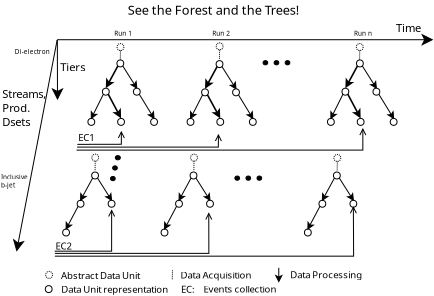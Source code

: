 <?xml version="1.0" encoding="UTF-8"?>
<dia:diagram xmlns:dia="http://www.lysator.liu.se/~alla/dia/">
  <dia:layer name="Background" visible="true">
    <dia:group>
      <dia:object type="Standard - Ellipse" version="0" id="O0">
        <dia:attribute name="obj_pos">
          <dia:point val="10.576,8.509"/>
        </dia:attribute>
        <dia:attribute name="obj_bb">
          <dia:rectangle val="10.551,8.484;10.941,8.884"/>
        </dia:attribute>
        <dia:attribute name="elem_corner">
          <dia:point val="10.576,8.509"/>
        </dia:attribute>
        <dia:attribute name="elem_width">
          <dia:real val="0.34"/>
        </dia:attribute>
        <dia:attribute name="elem_height">
          <dia:real val="0.35"/>
        </dia:attribute>
        <dia:attribute name="border_width">
          <dia:real val="0.05"/>
        </dia:attribute>
      </dia:object>
      <dia:object type="Standard - Ellipse" version="0" id="O1">
        <dia:attribute name="obj_pos">
          <dia:point val="9.851,9.922"/>
        </dia:attribute>
        <dia:attribute name="obj_bb">
          <dia:rectangle val="9.826,9.897;10.216,10.297"/>
        </dia:attribute>
        <dia:attribute name="elem_corner">
          <dia:point val="9.851,9.922"/>
        </dia:attribute>
        <dia:attribute name="elem_width">
          <dia:real val="0.34"/>
        </dia:attribute>
        <dia:attribute name="elem_height">
          <dia:real val="0.35"/>
        </dia:attribute>
        <dia:attribute name="border_width">
          <dia:real val="0.05"/>
        </dia:attribute>
      </dia:object>
      <dia:object type="Standard - Line" version="0" id="O2">
        <dia:attribute name="obj_pos">
          <dia:point val="10.626,8.808"/>
        </dia:attribute>
        <dia:attribute name="obj_bb">
          <dia:rectangle val="9.757,8.808;10.626,10.065"/>
        </dia:attribute>
        <dia:attribute name="conn_endpoints">
          <dia:point val="10.626,8.808"/>
          <dia:point val="10.021,9.922"/>
        </dia:attribute>
        <dia:attribute name="numcp">
          <dia:int val="1"/>
        </dia:attribute>
        <dia:attribute name="line_width">
          <dia:real val="0"/>
        </dia:attribute>
        <dia:attribute name="end_arrow">
          <dia:enum val="22"/>
        </dia:attribute>
        <dia:attribute name="end_arrow_length">
          <dia:real val="0.3"/>
        </dia:attribute>
        <dia:attribute name="end_arrow_width">
          <dia:real val="0.3"/>
        </dia:attribute>
        <dia:connections>
          <dia:connection handle="0" to="O0" connection="5"/>
          <dia:connection handle="1" to="O1" connection="1"/>
        </dia:connections>
      </dia:object>
      <dia:object type="Standard - Ellipse" version="0" id="O3">
        <dia:attribute name="obj_pos">
          <dia:point val="9.126,11.36"/>
        </dia:attribute>
        <dia:attribute name="obj_bb">
          <dia:rectangle val="9.101,11.335;9.491,11.735"/>
        </dia:attribute>
        <dia:attribute name="elem_corner">
          <dia:point val="9.126,11.36"/>
        </dia:attribute>
        <dia:attribute name="elem_width">
          <dia:real val="0.34"/>
        </dia:attribute>
        <dia:attribute name="elem_height">
          <dia:real val="0.35"/>
        </dia:attribute>
        <dia:attribute name="border_width">
          <dia:real val="0.05"/>
        </dia:attribute>
      </dia:object>
      <dia:object type="Standard - Line" version="0" id="O4">
        <dia:attribute name="obj_pos">
          <dia:point val="9.901,10.221"/>
        </dia:attribute>
        <dia:attribute name="obj_bb">
          <dia:rectangle val="9.031,10.221;9.901,11.5"/>
        </dia:attribute>
        <dia:attribute name="conn_endpoints">
          <dia:point val="9.901,10.221"/>
          <dia:point val="9.296,11.36"/>
        </dia:attribute>
        <dia:attribute name="numcp">
          <dia:int val="1"/>
        </dia:attribute>
        <dia:attribute name="line_width">
          <dia:real val="0"/>
        </dia:attribute>
        <dia:attribute name="end_arrow">
          <dia:enum val="22"/>
        </dia:attribute>
        <dia:attribute name="end_arrow_length">
          <dia:real val="0.3"/>
        </dia:attribute>
        <dia:attribute name="end_arrow_width">
          <dia:real val="0.3"/>
        </dia:attribute>
        <dia:connections>
          <dia:connection handle="0" to="O1" connection="5"/>
          <dia:connection handle="1" to="O3" connection="1"/>
        </dia:connections>
      </dia:object>
      <dia:object type="Standard - Line" version="0" id="O5">
        <dia:attribute name="obj_pos">
          <dia:point val="10.866,8.808"/>
        </dia:attribute>
        <dia:attribute name="obj_bb">
          <dia:rectangle val="10.866,8.808;11.824,10.082"/>
        </dia:attribute>
        <dia:attribute name="conn_endpoints">
          <dia:point val="10.866,8.808"/>
          <dia:point val="11.571,9.922"/>
        </dia:attribute>
        <dia:attribute name="numcp">
          <dia:int val="1"/>
        </dia:attribute>
        <dia:attribute name="line_width">
          <dia:real val="0"/>
        </dia:attribute>
        <dia:attribute name="end_arrow">
          <dia:enum val="22"/>
        </dia:attribute>
        <dia:attribute name="end_arrow_length">
          <dia:real val="0.3"/>
        </dia:attribute>
        <dia:attribute name="end_arrow_width">
          <dia:real val="0.3"/>
        </dia:attribute>
        <dia:connections>
          <dia:connection handle="0" to="O0" connection="7"/>
          <dia:connection handle="1" to="O6" connection="1"/>
        </dia:connections>
      </dia:object>
      <dia:object type="Standard - Ellipse" version="0" id="O6">
        <dia:attribute name="obj_pos">
          <dia:point val="11.401,9.922"/>
        </dia:attribute>
        <dia:attribute name="obj_bb">
          <dia:rectangle val="11.376,9.897;11.765,10.297"/>
        </dia:attribute>
        <dia:attribute name="elem_corner">
          <dia:point val="11.401,9.922"/>
        </dia:attribute>
        <dia:attribute name="elem_width">
          <dia:real val="0.34"/>
        </dia:attribute>
        <dia:attribute name="elem_height">
          <dia:real val="0.35"/>
        </dia:attribute>
        <dia:attribute name="border_width">
          <dia:real val="0.05"/>
        </dia:attribute>
      </dia:object>
    </dia:group>
    <dia:object type="Standard - Ellipse" version="0" id="O7">
      <dia:attribute name="obj_pos">
        <dia:point val="17.744,8.509"/>
      </dia:attribute>
      <dia:attribute name="obj_bb">
        <dia:rectangle val="17.719,8.484;18.109,8.884"/>
      </dia:attribute>
      <dia:attribute name="elem_corner">
        <dia:point val="17.744,8.509"/>
      </dia:attribute>
      <dia:attribute name="elem_width">
        <dia:real val="0.34"/>
      </dia:attribute>
      <dia:attribute name="elem_height">
        <dia:real val="0.35"/>
      </dia:attribute>
      <dia:attribute name="border_width">
        <dia:real val="0.05"/>
      </dia:attribute>
    </dia:object>
    <dia:object type="Standard - Ellipse" version="0" id="O8">
      <dia:attribute name="obj_pos">
        <dia:point val="17.019,9.922"/>
      </dia:attribute>
      <dia:attribute name="obj_bb">
        <dia:rectangle val="16.994,9.897;17.384,10.297"/>
      </dia:attribute>
      <dia:attribute name="elem_corner">
        <dia:point val="17.019,9.922"/>
      </dia:attribute>
      <dia:attribute name="elem_width">
        <dia:real val="0.34"/>
      </dia:attribute>
      <dia:attribute name="elem_height">
        <dia:real val="0.35"/>
      </dia:attribute>
      <dia:attribute name="border_width">
        <dia:real val="0.05"/>
      </dia:attribute>
    </dia:object>
    <dia:object type="Standard - Line" version="0" id="O9">
      <dia:attribute name="obj_pos">
        <dia:point val="17.794,8.808"/>
      </dia:attribute>
      <dia:attribute name="obj_bb">
        <dia:rectangle val="16.926,8.808;17.794,10.065"/>
      </dia:attribute>
      <dia:attribute name="conn_endpoints">
        <dia:point val="17.794,8.808"/>
        <dia:point val="17.189,9.922"/>
      </dia:attribute>
      <dia:attribute name="numcp">
        <dia:int val="1"/>
      </dia:attribute>
      <dia:attribute name="line_width">
        <dia:real val="0"/>
      </dia:attribute>
      <dia:attribute name="end_arrow">
        <dia:enum val="22"/>
      </dia:attribute>
      <dia:attribute name="end_arrow_length">
        <dia:real val="0.3"/>
      </dia:attribute>
      <dia:attribute name="end_arrow_width">
        <dia:real val="0.3"/>
      </dia:attribute>
      <dia:connections>
        <dia:connection handle="0" to="O7" connection="5"/>
        <dia:connection handle="1" to="O8" connection="1"/>
      </dia:connections>
    </dia:object>
    <dia:object type="Standard - Ellipse" version="0" id="O10">
      <dia:attribute name="obj_pos">
        <dia:point val="16.294,11.36"/>
      </dia:attribute>
      <dia:attribute name="obj_bb">
        <dia:rectangle val="16.269,11.335;16.659,11.735"/>
      </dia:attribute>
      <dia:attribute name="elem_corner">
        <dia:point val="16.294,11.36"/>
      </dia:attribute>
      <dia:attribute name="elem_width">
        <dia:real val="0.34"/>
      </dia:attribute>
      <dia:attribute name="elem_height">
        <dia:real val="0.35"/>
      </dia:attribute>
      <dia:attribute name="border_width">
        <dia:real val="0.05"/>
      </dia:attribute>
    </dia:object>
    <dia:object type="Standard - Line" version="0" id="O11">
      <dia:attribute name="obj_pos">
        <dia:point val="17.069,10.221"/>
      </dia:attribute>
      <dia:attribute name="obj_bb">
        <dia:rectangle val="16.199,10.221;17.069,11.5"/>
      </dia:attribute>
      <dia:attribute name="conn_endpoints">
        <dia:point val="17.069,10.221"/>
        <dia:point val="16.464,11.36"/>
      </dia:attribute>
      <dia:attribute name="numcp">
        <dia:int val="1"/>
      </dia:attribute>
      <dia:attribute name="line_width">
        <dia:real val="0"/>
      </dia:attribute>
      <dia:attribute name="end_arrow">
        <dia:enum val="22"/>
      </dia:attribute>
      <dia:attribute name="end_arrow_length">
        <dia:real val="0.3"/>
      </dia:attribute>
      <dia:attribute name="end_arrow_width">
        <dia:real val="0.3"/>
      </dia:attribute>
      <dia:connections>
        <dia:connection handle="0" to="O8" connection="5"/>
        <dia:connection handle="1" to="O10" connection="1"/>
      </dia:connections>
    </dia:object>
    <dia:object type="Standard - Line" version="0" id="O12">
      <dia:attribute name="obj_pos">
        <dia:point val="18.034,8.808"/>
      </dia:attribute>
      <dia:attribute name="obj_bb">
        <dia:rectangle val="18.034,8.808;18.993,10.082"/>
      </dia:attribute>
      <dia:attribute name="conn_endpoints">
        <dia:point val="18.034,8.808"/>
        <dia:point val="18.739,9.922"/>
      </dia:attribute>
      <dia:attribute name="numcp">
        <dia:int val="1"/>
      </dia:attribute>
      <dia:attribute name="line_width">
        <dia:real val="0"/>
      </dia:attribute>
      <dia:attribute name="end_arrow">
        <dia:enum val="22"/>
      </dia:attribute>
      <dia:attribute name="end_arrow_length">
        <dia:real val="0.3"/>
      </dia:attribute>
      <dia:attribute name="end_arrow_width">
        <dia:real val="0.3"/>
      </dia:attribute>
      <dia:connections>
        <dia:connection handle="0" to="O7" connection="7"/>
        <dia:connection handle="1" to="O13" connection="1"/>
      </dia:connections>
    </dia:object>
    <dia:object type="Standard - Ellipse" version="0" id="O13">
      <dia:attribute name="obj_pos">
        <dia:point val="18.569,9.922"/>
      </dia:attribute>
      <dia:attribute name="obj_bb">
        <dia:rectangle val="18.544,9.897;18.934,10.297"/>
      </dia:attribute>
      <dia:attribute name="elem_corner">
        <dia:point val="18.569,9.922"/>
      </dia:attribute>
      <dia:attribute name="elem_width">
        <dia:real val="0.34"/>
      </dia:attribute>
      <dia:attribute name="elem_height">
        <dia:real val="0.35"/>
      </dia:attribute>
      <dia:attribute name="border_width">
        <dia:real val="0.05"/>
      </dia:attribute>
    </dia:object>
    <dia:object type="Standard - Line" version="0" id="O14">
      <dia:attribute name="obj_pos">
        <dia:point val="3.929,1.895"/>
      </dia:attribute>
      <dia:attribute name="obj_bb">
        <dia:rectangle val="3.914,1.395;22.731,2.395"/>
      </dia:attribute>
      <dia:attribute name="conn_endpoints">
        <dia:point val="3.929,1.895"/>
        <dia:point val="22.716,1.895"/>
      </dia:attribute>
      <dia:attribute name="numcp">
        <dia:int val="1"/>
      </dia:attribute>
      <dia:attribute name="line_width">
        <dia:real val="0.03"/>
      </dia:attribute>
      <dia:attribute name="end_arrow">
        <dia:enum val="22"/>
      </dia:attribute>
      <dia:attribute name="end_arrow_length">
        <dia:real val="0.5"/>
      </dia:attribute>
      <dia:attribute name="end_arrow_width">
        <dia:real val="0.5"/>
      </dia:attribute>
    </dia:object>
    <dia:object type="Standard - Line" version="0" id="O15">
      <dia:attribute name="obj_pos">
        <dia:point val="3.929,1.908"/>
      </dia:attribute>
      <dia:attribute name="obj_bb">
        <dia:rectangle val="1.407,1.89;3.946,12.578"/>
      </dia:attribute>
      <dia:attribute name="conn_endpoints">
        <dia:point val="3.929,1.908"/>
        <dia:point val="1.901,12.469"/>
      </dia:attribute>
      <dia:attribute name="numcp">
        <dia:int val="1"/>
      </dia:attribute>
      <dia:attribute name="line_width">
        <dia:real val="0.03"/>
      </dia:attribute>
      <dia:attribute name="end_arrow">
        <dia:enum val="22"/>
      </dia:attribute>
      <dia:attribute name="end_arrow_length">
        <dia:real val="0.5"/>
      </dia:attribute>
      <dia:attribute name="end_arrow_width">
        <dia:real val="0.5"/>
      </dia:attribute>
    </dia:object>
    <dia:object type="Standard - Line" version="0" id="O16">
      <dia:attribute name="obj_pos">
        <dia:point val="3.938,1.908"/>
      </dia:attribute>
      <dia:attribute name="obj_bb">
        <dia:rectangle val="3.446,1.893;4.446,4.908"/>
      </dia:attribute>
      <dia:attribute name="conn_endpoints">
        <dia:point val="3.938,1.908"/>
        <dia:point val="3.946,4.892"/>
      </dia:attribute>
      <dia:attribute name="numcp">
        <dia:int val="1"/>
      </dia:attribute>
      <dia:attribute name="line_width">
        <dia:real val="0.03"/>
      </dia:attribute>
      <dia:attribute name="end_arrow">
        <dia:enum val="22"/>
      </dia:attribute>
      <dia:attribute name="end_arrow_length">
        <dia:real val="0.5"/>
      </dia:attribute>
      <dia:attribute name="end_arrow_width">
        <dia:real val="0.5"/>
      </dia:attribute>
    </dia:object>
    <dia:object type="Standard - Text" version="0" id="O17">
      <dia:attribute name="obj_pos">
        <dia:point val="4.083,3.466"/>
      </dia:attribute>
      <dia:attribute name="obj_bb">
        <dia:rectangle val="4.083,2.916;5.183,3.816"/>
      </dia:attribute>
      <dia:attribute name="text">
        <dia:composite type="text">
          <dia:attribute name="string">
            <dia:string>#Tiers#</dia:string>
          </dia:attribute>
          <dia:attribute name="font">
            <dia:font family="sans" style="0" name="Helvetica"/>
          </dia:attribute>
          <dia:attribute name="height">
            <dia:real val="0.7"/>
          </dia:attribute>
          <dia:attribute name="pos">
            <dia:point val="4.083,3.466"/>
          </dia:attribute>
          <dia:attribute name="color">
            <dia:color val="#000000"/>
          </dia:attribute>
          <dia:attribute name="alignment">
            <dia:enum val="0"/>
          </dia:attribute>
        </dia:composite>
      </dia:attribute>
    </dia:object>
    <dia:object type="Standard - Text" version="0" id="O18">
      <dia:attribute name="obj_pos">
        <dia:point val="20.867,1.508"/>
      </dia:attribute>
      <dia:attribute name="obj_bb">
        <dia:rectangle val="20.867,0.958;22.017,1.858"/>
      </dia:attribute>
      <dia:attribute name="text">
        <dia:composite type="text">
          <dia:attribute name="string">
            <dia:string>#Time#</dia:string>
          </dia:attribute>
          <dia:attribute name="font">
            <dia:font family="sans" style="0" name="Helvetica"/>
          </dia:attribute>
          <dia:attribute name="height">
            <dia:real val="0.7"/>
          </dia:attribute>
          <dia:attribute name="pos">
            <dia:point val="20.867,1.508"/>
          </dia:attribute>
          <dia:attribute name="color">
            <dia:color val="#000000"/>
          </dia:attribute>
          <dia:attribute name="alignment">
            <dia:enum val="0"/>
          </dia:attribute>
        </dia:composite>
      </dia:attribute>
    </dia:object>
    <dia:object type="Standard - Text" version="0" id="O19">
      <dia:attribute name="obj_pos">
        <dia:point val="1.188,4.808"/>
      </dia:attribute>
      <dia:attribute name="obj_bb">
        <dia:rectangle val="1.188,4.258;3.438,6.558"/>
      </dia:attribute>
      <dia:attribute name="text">
        <dia:composite type="text">
          <dia:attribute name="string">
            <dia:string>#Streams,
Prod. 
Dsets#</dia:string>
          </dia:attribute>
          <dia:attribute name="font">
            <dia:font family="sans" style="0" name="Helvetica"/>
          </dia:attribute>
          <dia:attribute name="height">
            <dia:real val="0.7"/>
          </dia:attribute>
          <dia:attribute name="pos">
            <dia:point val="1.188,4.808"/>
          </dia:attribute>
          <dia:attribute name="color">
            <dia:color val="#000000"/>
          </dia:attribute>
          <dia:attribute name="alignment">
            <dia:enum val="0"/>
          </dia:attribute>
        </dia:composite>
      </dia:attribute>
    </dia:object>
    <dia:object type="Standard - Text" version="0" id="O20">
      <dia:attribute name="obj_pos">
        <dia:point val="1.804,2.604"/>
      </dia:attribute>
      <dia:attribute name="obj_bb">
        <dia:rectangle val="1.804,2.254;3.46,2.804"/>
      </dia:attribute>
      <dia:attribute name="text">
        <dia:composite type="text">
          <dia:attribute name="string">
            <dia:string>#Di-electron#</dia:string>
          </dia:attribute>
          <dia:attribute name="font">
            <dia:font family="sans" style="0" name="Helvetica"/>
          </dia:attribute>
          <dia:attribute name="height">
            <dia:real val="0.4"/>
          </dia:attribute>
          <dia:attribute name="pos">
            <dia:point val="1.804,2.604"/>
          </dia:attribute>
          <dia:attribute name="color">
            <dia:color val="#000000"/>
          </dia:attribute>
          <dia:attribute name="alignment">
            <dia:enum val="0"/>
          </dia:attribute>
        </dia:composite>
      </dia:attribute>
    </dia:object>
    <dia:object type="Standard - Text" version="0" id="O21">
      <dia:attribute name="obj_pos">
        <dia:point val="1.121,8.883"/>
      </dia:attribute>
      <dia:attribute name="obj_bb">
        <dia:rectangle val="1.121,8.533;2.439,9.483"/>
      </dia:attribute>
      <dia:attribute name="text">
        <dia:composite type="text">
          <dia:attribute name="string">
            <dia:string>#Inclusive
b-jet#</dia:string>
          </dia:attribute>
          <dia:attribute name="font">
            <dia:font family="sans" style="0" name="Helvetica"/>
          </dia:attribute>
          <dia:attribute name="height">
            <dia:real val="0.4"/>
          </dia:attribute>
          <dia:attribute name="pos">
            <dia:point val="1.121,8.883"/>
          </dia:attribute>
          <dia:attribute name="color">
            <dia:color val="#000000"/>
          </dia:attribute>
          <dia:attribute name="alignment">
            <dia:enum val="0"/>
          </dia:attribute>
        </dia:composite>
      </dia:attribute>
    </dia:object>
    <dia:object type="Standard - Text" version="0" id="O22">
      <dia:attribute name="obj_pos">
        <dia:point val="6.786,1.699"/>
      </dia:attribute>
      <dia:attribute name="obj_bb">
        <dia:rectangle val="6.786,1.349;7.66,1.899"/>
      </dia:attribute>
      <dia:attribute name="text">
        <dia:composite type="text">
          <dia:attribute name="string">
            <dia:string>#Run 1#</dia:string>
          </dia:attribute>
          <dia:attribute name="font">
            <dia:font family="sans" style="0" name="Helvetica"/>
          </dia:attribute>
          <dia:attribute name="height">
            <dia:real val="0.4"/>
          </dia:attribute>
          <dia:attribute name="pos">
            <dia:point val="6.786,1.699"/>
          </dia:attribute>
          <dia:attribute name="color">
            <dia:color val="#000000"/>
          </dia:attribute>
          <dia:attribute name="alignment">
            <dia:enum val="0"/>
          </dia:attribute>
        </dia:composite>
      </dia:attribute>
    </dia:object>
    <dia:object type="Standard - Text" version="0" id="O23">
      <dia:attribute name="obj_pos">
        <dia:point val="11.68,1.699"/>
      </dia:attribute>
      <dia:attribute name="obj_bb">
        <dia:rectangle val="11.68,1.349;12.554,1.899"/>
      </dia:attribute>
      <dia:attribute name="text">
        <dia:composite type="text">
          <dia:attribute name="string">
            <dia:string>#Run 2#</dia:string>
          </dia:attribute>
          <dia:attribute name="font">
            <dia:font family="sans" style="0" name="Helvetica"/>
          </dia:attribute>
          <dia:attribute name="height">
            <dia:real val="0.4"/>
          </dia:attribute>
          <dia:attribute name="pos">
            <dia:point val="11.68,1.699"/>
          </dia:attribute>
          <dia:attribute name="color">
            <dia:color val="#000000"/>
          </dia:attribute>
          <dia:attribute name="alignment">
            <dia:enum val="0"/>
          </dia:attribute>
        </dia:composite>
      </dia:attribute>
    </dia:object>
    <dia:object type="Standard - Text" version="0" id="O24">
      <dia:attribute name="obj_pos">
        <dia:point val="18.765,1.699"/>
      </dia:attribute>
      <dia:attribute name="obj_bb">
        <dia:rectangle val="18.765,1.349;19.638,1.899"/>
      </dia:attribute>
      <dia:attribute name="text">
        <dia:composite type="text">
          <dia:attribute name="string">
            <dia:string>#Run n#</dia:string>
          </dia:attribute>
          <dia:attribute name="font">
            <dia:font family="sans" style="0" name="Helvetica"/>
          </dia:attribute>
          <dia:attribute name="height">
            <dia:real val="0.4"/>
          </dia:attribute>
          <dia:attribute name="pos">
            <dia:point val="18.765,1.699"/>
          </dia:attribute>
          <dia:attribute name="color">
            <dia:color val="#000000"/>
          </dia:attribute>
          <dia:attribute name="alignment">
            <dia:enum val="0"/>
          </dia:attribute>
        </dia:composite>
      </dia:attribute>
    </dia:object>
    <dia:object type="Standard - Text" version="0" id="O25">
      <dia:attribute name="obj_pos">
        <dia:point val="7.455,0.644"/>
      </dia:attribute>
      <dia:attribute name="obj_bb">
        <dia:rectangle val="7.455,-0.006;16.855,0.994"/>
      </dia:attribute>
      <dia:attribute name="text">
        <dia:composite type="text">
          <dia:attribute name="string">
            <dia:string>#See the Forest and the Trees!#</dia:string>
          </dia:attribute>
          <dia:attribute name="font">
            <dia:font family="sans" style="0" name="Helvetica"/>
          </dia:attribute>
          <dia:attribute name="height">
            <dia:real val="0.8"/>
          </dia:attribute>
          <dia:attribute name="pos">
            <dia:point val="7.455,0.644"/>
          </dia:attribute>
          <dia:attribute name="color">
            <dia:color val="#000000"/>
          </dia:attribute>
          <dia:attribute name="alignment">
            <dia:enum val="0"/>
          </dia:attribute>
        </dia:composite>
      </dia:attribute>
    </dia:object>
    <dia:group>
      <dia:object type="Standard - Ellipse" version="0" id="O26">
        <dia:attribute name="obj_pos">
          <dia:point val="5.654,8.509"/>
        </dia:attribute>
        <dia:attribute name="obj_bb">
          <dia:rectangle val="5.629,8.484;6.019,8.884"/>
        </dia:attribute>
        <dia:attribute name="elem_corner">
          <dia:point val="5.654,8.509"/>
        </dia:attribute>
        <dia:attribute name="elem_width">
          <dia:real val="0.34"/>
        </dia:attribute>
        <dia:attribute name="elem_height">
          <dia:real val="0.35"/>
        </dia:attribute>
        <dia:attribute name="border_width">
          <dia:real val="0.05"/>
        </dia:attribute>
      </dia:object>
      <dia:object type="Standard - Ellipse" version="0" id="O27">
        <dia:attribute name="obj_pos">
          <dia:point val="4.929,9.922"/>
        </dia:attribute>
        <dia:attribute name="obj_bb">
          <dia:rectangle val="4.904,9.897;5.294,10.297"/>
        </dia:attribute>
        <dia:attribute name="elem_corner">
          <dia:point val="4.929,9.922"/>
        </dia:attribute>
        <dia:attribute name="elem_width">
          <dia:real val="0.34"/>
        </dia:attribute>
        <dia:attribute name="elem_height">
          <dia:real val="0.35"/>
        </dia:attribute>
        <dia:attribute name="border_width">
          <dia:real val="0.05"/>
        </dia:attribute>
      </dia:object>
      <dia:object type="Standard - Line" version="0" id="O28">
        <dia:attribute name="obj_pos">
          <dia:point val="5.704,8.808"/>
        </dia:attribute>
        <dia:attribute name="obj_bb">
          <dia:rectangle val="4.835,8.808;5.704,10.065"/>
        </dia:attribute>
        <dia:attribute name="conn_endpoints">
          <dia:point val="5.704,8.808"/>
          <dia:point val="5.099,9.922"/>
        </dia:attribute>
        <dia:attribute name="numcp">
          <dia:int val="1"/>
        </dia:attribute>
        <dia:attribute name="line_width">
          <dia:real val="0"/>
        </dia:attribute>
        <dia:attribute name="end_arrow">
          <dia:enum val="22"/>
        </dia:attribute>
        <dia:attribute name="end_arrow_length">
          <dia:real val="0.3"/>
        </dia:attribute>
        <dia:attribute name="end_arrow_width">
          <dia:real val="0.3"/>
        </dia:attribute>
        <dia:connections>
          <dia:connection handle="0" to="O26" connection="5"/>
          <dia:connection handle="1" to="O27" connection="1"/>
        </dia:connections>
      </dia:object>
      <dia:object type="Standard - Ellipse" version="0" id="O29">
        <dia:attribute name="obj_pos">
          <dia:point val="4.204,11.36"/>
        </dia:attribute>
        <dia:attribute name="obj_bb">
          <dia:rectangle val="4.179,11.335;4.569,11.735"/>
        </dia:attribute>
        <dia:attribute name="elem_corner">
          <dia:point val="4.204,11.36"/>
        </dia:attribute>
        <dia:attribute name="elem_width">
          <dia:real val="0.34"/>
        </dia:attribute>
        <dia:attribute name="elem_height">
          <dia:real val="0.35"/>
        </dia:attribute>
        <dia:attribute name="border_width">
          <dia:real val="0.05"/>
        </dia:attribute>
      </dia:object>
      <dia:object type="Standard - Line" version="0" id="O30">
        <dia:attribute name="obj_pos">
          <dia:point val="4.979,10.221"/>
        </dia:attribute>
        <dia:attribute name="obj_bb">
          <dia:rectangle val="4.109,10.221;4.979,11.5"/>
        </dia:attribute>
        <dia:attribute name="conn_endpoints">
          <dia:point val="4.979,10.221"/>
          <dia:point val="4.374,11.36"/>
        </dia:attribute>
        <dia:attribute name="numcp">
          <dia:int val="1"/>
        </dia:attribute>
        <dia:attribute name="line_width">
          <dia:real val="0"/>
        </dia:attribute>
        <dia:attribute name="end_arrow">
          <dia:enum val="22"/>
        </dia:attribute>
        <dia:attribute name="end_arrow_length">
          <dia:real val="0.3"/>
        </dia:attribute>
        <dia:attribute name="end_arrow_width">
          <dia:real val="0.3"/>
        </dia:attribute>
        <dia:connections>
          <dia:connection handle="0" to="O27" connection="5"/>
          <dia:connection handle="1" to="O29" connection="1"/>
        </dia:connections>
      </dia:object>
      <dia:object type="Standard - Line" version="0" id="O31">
        <dia:attribute name="obj_pos">
          <dia:point val="5.944,8.808"/>
        </dia:attribute>
        <dia:attribute name="obj_bb">
          <dia:rectangle val="5.944,8.808;6.902,10.082"/>
        </dia:attribute>
        <dia:attribute name="conn_endpoints">
          <dia:point val="5.944,8.808"/>
          <dia:point val="6.649,9.922"/>
        </dia:attribute>
        <dia:attribute name="numcp">
          <dia:int val="1"/>
        </dia:attribute>
        <dia:attribute name="line_width">
          <dia:real val="0"/>
        </dia:attribute>
        <dia:attribute name="end_arrow">
          <dia:enum val="22"/>
        </dia:attribute>
        <dia:attribute name="end_arrow_length">
          <dia:real val="0.3"/>
        </dia:attribute>
        <dia:attribute name="end_arrow_width">
          <dia:real val="0.3"/>
        </dia:attribute>
        <dia:connections>
          <dia:connection handle="0" to="O26" connection="7"/>
          <dia:connection handle="1" to="O32" connection="1"/>
        </dia:connections>
      </dia:object>
      <dia:object type="Standard - Ellipse" version="0" id="O32">
        <dia:attribute name="obj_pos">
          <dia:point val="6.479,9.922"/>
        </dia:attribute>
        <dia:attribute name="obj_bb">
          <dia:rectangle val="6.454,9.897;6.844,10.297"/>
        </dia:attribute>
        <dia:attribute name="elem_corner">
          <dia:point val="6.479,9.922"/>
        </dia:attribute>
        <dia:attribute name="elem_width">
          <dia:real val="0.34"/>
        </dia:attribute>
        <dia:attribute name="elem_height">
          <dia:real val="0.35"/>
        </dia:attribute>
        <dia:attribute name="border_width">
          <dia:real val="0.05"/>
        </dia:attribute>
      </dia:object>
    </dia:group>
    <dia:object type="Standard - PolyLine" version="0" id="O33">
      <dia:attribute name="obj_pos">
        <dia:point val="3.802,12.466"/>
      </dia:attribute>
      <dia:attribute name="obj_bb">
        <dia:rectangle val="3.802,10.434;6.953,12.466"/>
      </dia:attribute>
      <dia:attribute name="poly_points">
        <dia:point val="3.802,12.466"/>
        <dia:point val="6.652,12.466"/>
        <dia:point val="6.653,10.434"/>
      </dia:attribute>
      <dia:attribute name="line_width">
        <dia:real val="0"/>
      </dia:attribute>
      <dia:attribute name="end_arrow">
        <dia:enum val="1"/>
      </dia:attribute>
      <dia:attribute name="end_arrow_length">
        <dia:real val="0.3"/>
      </dia:attribute>
      <dia:attribute name="end_arrow_width">
        <dia:real val="0.3"/>
      </dia:attribute>
    </dia:object>
    <dia:object type="Standard - PolyLine" version="0" id="O34">
      <dia:attribute name="obj_pos">
        <dia:point val="3.814,12.579"/>
      </dia:attribute>
      <dia:attribute name="obj_bb">
        <dia:rectangle val="3.814,10.583;11.809,12.579"/>
      </dia:attribute>
      <dia:attribute name="poly_points">
        <dia:point val="3.814,12.579"/>
        <dia:point val="11.514,12.579"/>
        <dia:point val="11.509,10.584"/>
      </dia:attribute>
      <dia:attribute name="line_width">
        <dia:real val="0"/>
      </dia:attribute>
      <dia:attribute name="end_arrow">
        <dia:enum val="1"/>
      </dia:attribute>
      <dia:attribute name="end_arrow_length">
        <dia:real val="0.3"/>
      </dia:attribute>
      <dia:attribute name="end_arrow_width">
        <dia:real val="0.3"/>
      </dia:attribute>
    </dia:object>
    <dia:object type="Standard - PolyLine" version="0" id="O35">
      <dia:attribute name="obj_pos">
        <dia:point val="3.814,12.716"/>
      </dia:attribute>
      <dia:attribute name="obj_bb">
        <dia:rectangle val="3.814,10.271;19.039,12.716"/>
      </dia:attribute>
      <dia:attribute name="poly_points">
        <dia:point val="3.814,12.716"/>
        <dia:point val="18.752,12.716"/>
        <dia:point val="18.739,10.272"/>
      </dia:attribute>
      <dia:attribute name="line_width">
        <dia:real val="0"/>
      </dia:attribute>
      <dia:attribute name="end_arrow">
        <dia:enum val="1"/>
      </dia:attribute>
      <dia:attribute name="end_arrow_length">
        <dia:real val="0.3"/>
      </dia:attribute>
      <dia:attribute name="end_arrow_width">
        <dia:real val="0.3"/>
      </dia:attribute>
      <dia:connections>
        <dia:connection handle="2" to="O13" connection="6"/>
      </dia:connections>
    </dia:object>
    <dia:object type="Standard - Text" version="0" id="O36">
      <dia:attribute name="obj_pos">
        <dia:point val="3.849,12.379"/>
      </dia:attribute>
      <dia:attribute name="obj_bb">
        <dia:rectangle val="3.849,11.879;4.799,12.679"/>
      </dia:attribute>
      <dia:attribute name="text">
        <dia:composite type="text">
          <dia:attribute name="string">
            <dia:string>#EC2#</dia:string>
          </dia:attribute>
          <dia:attribute name="font">
            <dia:font family="sans" style="0" name="Helvetica"/>
          </dia:attribute>
          <dia:attribute name="height">
            <dia:real val="0.6"/>
          </dia:attribute>
          <dia:attribute name="pos">
            <dia:point val="3.849,12.379"/>
          </dia:attribute>
          <dia:attribute name="color">
            <dia:color val="#000000"/>
          </dia:attribute>
          <dia:attribute name="alignment">
            <dia:enum val="0"/>
          </dia:attribute>
        </dia:composite>
      </dia:attribute>
    </dia:object>
    <dia:group>
      <dia:object type="Standard - Ellipse" version="0" id="O37">
        <dia:attribute name="obj_pos">
          <dia:point val="12.814,8.71"/>
        </dia:attribute>
        <dia:attribute name="obj_bb">
          <dia:rectangle val="12.814,8.71;13.052,8.922"/>
        </dia:attribute>
        <dia:attribute name="elem_corner">
          <dia:point val="12.814,8.71"/>
        </dia:attribute>
        <dia:attribute name="elem_width">
          <dia:real val="0.237"/>
        </dia:attribute>
        <dia:attribute name="elem_height">
          <dia:real val="0.212"/>
        </dia:attribute>
        <dia:attribute name="border_width">
          <dia:real val="0"/>
        </dia:attribute>
        <dia:attribute name="inner_color">
          <dia:color val="#000000"/>
        </dia:attribute>
      </dia:object>
      <dia:object type="Standard - Ellipse" version="0" id="O38">
        <dia:attribute name="obj_pos">
          <dia:point val="13.367,8.71"/>
        </dia:attribute>
        <dia:attribute name="obj_bb">
          <dia:rectangle val="13.367,8.71;13.605,8.922"/>
        </dia:attribute>
        <dia:attribute name="elem_corner">
          <dia:point val="13.367,8.71"/>
        </dia:attribute>
        <dia:attribute name="elem_width">
          <dia:real val="0.237"/>
        </dia:attribute>
        <dia:attribute name="elem_height">
          <dia:real val="0.212"/>
        </dia:attribute>
        <dia:attribute name="border_width">
          <dia:real val="0"/>
        </dia:attribute>
        <dia:attribute name="inner_color">
          <dia:color val="#000000"/>
        </dia:attribute>
      </dia:object>
      <dia:object type="Standard - Ellipse" version="0" id="O39">
        <dia:attribute name="obj_pos">
          <dia:point val="13.92,8.71"/>
        </dia:attribute>
        <dia:attribute name="obj_bb">
          <dia:rectangle val="13.92,8.71;14.158,8.922"/>
        </dia:attribute>
        <dia:attribute name="elem_corner">
          <dia:point val="13.92,8.71"/>
        </dia:attribute>
        <dia:attribute name="elem_width">
          <dia:real val="0.237"/>
        </dia:attribute>
        <dia:attribute name="elem_height">
          <dia:real val="0.212"/>
        </dia:attribute>
        <dia:attribute name="border_width">
          <dia:real val="0"/>
        </dia:attribute>
        <dia:attribute name="inner_color">
          <dia:color val="#000000"/>
        </dia:attribute>
      </dia:object>
    </dia:group>
    <dia:group>
      <dia:object type="Standard - Ellipse" version="0" id="O40">
        <dia:attribute name="obj_pos">
          <dia:point val="6.917,2.905"/>
        </dia:attribute>
        <dia:attribute name="obj_bb">
          <dia:rectangle val="6.892,2.88;7.281,3.28"/>
        </dia:attribute>
        <dia:attribute name="elem_corner">
          <dia:point val="6.917,2.905"/>
        </dia:attribute>
        <dia:attribute name="elem_width">
          <dia:real val="0.34"/>
        </dia:attribute>
        <dia:attribute name="elem_height">
          <dia:real val="0.35"/>
        </dia:attribute>
        <dia:attribute name="border_width">
          <dia:real val="0.05"/>
        </dia:attribute>
      </dia:object>
      <dia:object type="Standard - Ellipse" version="0" id="O41">
        <dia:attribute name="obj_pos">
          <dia:point val="6.192,4.318"/>
        </dia:attribute>
        <dia:attribute name="obj_bb">
          <dia:rectangle val="6.167,4.293;6.556,4.693"/>
        </dia:attribute>
        <dia:attribute name="elem_corner">
          <dia:point val="6.192,4.318"/>
        </dia:attribute>
        <dia:attribute name="elem_width">
          <dia:real val="0.34"/>
        </dia:attribute>
        <dia:attribute name="elem_height">
          <dia:real val="0.35"/>
        </dia:attribute>
        <dia:attribute name="border_width">
          <dia:real val="0.05"/>
        </dia:attribute>
      </dia:object>
      <dia:object type="Standard - Line" version="0" id="O42">
        <dia:attribute name="obj_pos">
          <dia:point val="6.966,3.204"/>
        </dia:attribute>
        <dia:attribute name="obj_bb">
          <dia:rectangle val="6.079,3.15;7.021,4.496"/>
        </dia:attribute>
        <dia:attribute name="conn_endpoints">
          <dia:point val="6.966,3.204"/>
          <dia:point val="6.361,4.318"/>
        </dia:attribute>
        <dia:attribute name="numcp">
          <dia:int val="1"/>
        </dia:attribute>
        <dia:attribute name="line_width">
          <dia:real val="0.08"/>
        </dia:attribute>
        <dia:attribute name="end_arrow">
          <dia:enum val="22"/>
        </dia:attribute>
        <dia:attribute name="end_arrow_length">
          <dia:real val="0.3"/>
        </dia:attribute>
        <dia:attribute name="end_arrow_width">
          <dia:real val="0.3"/>
        </dia:attribute>
        <dia:connections>
          <dia:connection handle="0" to="O40" connection="5"/>
          <dia:connection handle="1" to="O41" connection="1"/>
        </dia:connections>
      </dia:object>
      <dia:object type="Standard - Ellipse" version="0" id="O43">
        <dia:attribute name="obj_pos">
          <dia:point val="5.467,5.829"/>
        </dia:attribute>
        <dia:attribute name="obj_bb">
          <dia:rectangle val="5.442,5.804;5.831,6.204"/>
        </dia:attribute>
        <dia:attribute name="elem_corner">
          <dia:point val="5.467,5.829"/>
        </dia:attribute>
        <dia:attribute name="elem_width">
          <dia:real val="0.34"/>
        </dia:attribute>
        <dia:attribute name="elem_height">
          <dia:real val="0.35"/>
        </dia:attribute>
        <dia:attribute name="border_width">
          <dia:real val="0.05"/>
        </dia:attribute>
      </dia:object>
      <dia:object type="Standard - Line" version="0" id="O44">
        <dia:attribute name="obj_pos">
          <dia:point val="6.241,4.617"/>
        </dia:attribute>
        <dia:attribute name="obj_bb">
          <dia:rectangle val="5.368,4.617;6.241,5.963"/>
        </dia:attribute>
        <dia:attribute name="conn_endpoints">
          <dia:point val="6.241,4.617"/>
          <dia:point val="5.636,5.829"/>
        </dia:attribute>
        <dia:attribute name="numcp">
          <dia:int val="1"/>
        </dia:attribute>
        <dia:attribute name="line_width">
          <dia:real val="0"/>
        </dia:attribute>
        <dia:attribute name="end_arrow">
          <dia:enum val="22"/>
        </dia:attribute>
        <dia:attribute name="end_arrow_length">
          <dia:real val="0.3"/>
        </dia:attribute>
        <dia:attribute name="end_arrow_width">
          <dia:real val="0.3"/>
        </dia:attribute>
        <dia:connections>
          <dia:connection handle="0" to="O41" connection="5"/>
          <dia:connection handle="1" to="O43" connection="1"/>
        </dia:connections>
      </dia:object>
      <dia:object type="Standard - Line" version="0" id="O45">
        <dia:attribute name="obj_pos">
          <dia:point val="7.207,3.204"/>
        </dia:attribute>
        <dia:attribute name="obj_bb">
          <dia:rectangle val="7.207,3.204;8.165,4.478"/>
        </dia:attribute>
        <dia:attribute name="conn_endpoints">
          <dia:point val="7.207,3.204"/>
          <dia:point val="7.911,4.318"/>
        </dia:attribute>
        <dia:attribute name="numcp">
          <dia:int val="1"/>
        </dia:attribute>
        <dia:attribute name="line_width">
          <dia:real val="0"/>
        </dia:attribute>
        <dia:attribute name="end_arrow">
          <dia:enum val="22"/>
        </dia:attribute>
        <dia:attribute name="end_arrow_length">
          <dia:real val="0.3"/>
        </dia:attribute>
        <dia:attribute name="end_arrow_width">
          <dia:real val="0.3"/>
        </dia:attribute>
        <dia:connections>
          <dia:connection handle="0" to="O40" connection="7"/>
          <dia:connection handle="1" to="O49" connection="1"/>
        </dia:connections>
      </dia:object>
      <dia:object type="Standard - Line" version="0" id="O46">
        <dia:attribute name="obj_pos">
          <dia:point val="6.482,4.617"/>
        </dia:attribute>
        <dia:attribute name="obj_bb">
          <dia:rectangle val="6.427,4.562;7.408,6.005"/>
        </dia:attribute>
        <dia:attribute name="conn_endpoints">
          <dia:point val="6.482,4.617"/>
          <dia:point val="7.124,5.829"/>
        </dia:attribute>
        <dia:attribute name="numcp">
          <dia:int val="1"/>
        </dia:attribute>
        <dia:attribute name="line_width">
          <dia:real val="0.08"/>
        </dia:attribute>
        <dia:attribute name="end_arrow">
          <dia:enum val="22"/>
        </dia:attribute>
        <dia:attribute name="end_arrow_length">
          <dia:real val="0.3"/>
        </dia:attribute>
        <dia:attribute name="end_arrow_width">
          <dia:real val="0.3"/>
        </dia:attribute>
        <dia:connections>
          <dia:connection handle="0" to="O41" connection="7"/>
          <dia:connection handle="1" to="O47" connection="1"/>
        </dia:connections>
      </dia:object>
      <dia:object type="Standard - Ellipse" version="0" id="O47">
        <dia:attribute name="obj_pos">
          <dia:point val="6.954,5.829"/>
        </dia:attribute>
        <dia:attribute name="obj_bb">
          <dia:rectangle val="6.929,5.804;7.319,6.204"/>
        </dia:attribute>
        <dia:attribute name="elem_corner">
          <dia:point val="6.954,5.829"/>
        </dia:attribute>
        <dia:attribute name="elem_width">
          <dia:real val="0.34"/>
        </dia:attribute>
        <dia:attribute name="elem_height">
          <dia:real val="0.35"/>
        </dia:attribute>
        <dia:attribute name="border_width">
          <dia:real val="0.05"/>
        </dia:attribute>
      </dia:object>
      <dia:object type="Standard - Line" version="0" id="O48">
        <dia:attribute name="obj_pos">
          <dia:point val="8.032,4.617"/>
        </dia:attribute>
        <dia:attribute name="obj_bb">
          <dia:rectangle val="8.032,4.617;9.03,5.986"/>
        </dia:attribute>
        <dia:attribute name="conn_endpoints">
          <dia:point val="8.032,4.617"/>
          <dia:point val="8.774,5.829"/>
        </dia:attribute>
        <dia:attribute name="numcp">
          <dia:int val="1"/>
        </dia:attribute>
        <dia:attribute name="line_width">
          <dia:real val="0"/>
        </dia:attribute>
        <dia:attribute name="end_arrow">
          <dia:enum val="22"/>
        </dia:attribute>
        <dia:attribute name="end_arrow_length">
          <dia:real val="0.3"/>
        </dia:attribute>
        <dia:attribute name="end_arrow_width">
          <dia:real val="0.3"/>
        </dia:attribute>
        <dia:connections>
          <dia:connection handle="0" to="O49" connection="7"/>
          <dia:connection handle="1" to="O50" connection="1"/>
        </dia:connections>
      </dia:object>
      <dia:object type="Standard - Ellipse" version="0" id="O49">
        <dia:attribute name="obj_pos">
          <dia:point val="7.742,4.318"/>
        </dia:attribute>
        <dia:attribute name="obj_bb">
          <dia:rectangle val="7.717,4.293;8.106,4.693"/>
        </dia:attribute>
        <dia:attribute name="elem_corner">
          <dia:point val="7.742,4.318"/>
        </dia:attribute>
        <dia:attribute name="elem_width">
          <dia:real val="0.34"/>
        </dia:attribute>
        <dia:attribute name="elem_height">
          <dia:real val="0.35"/>
        </dia:attribute>
        <dia:attribute name="border_width">
          <dia:real val="0.05"/>
        </dia:attribute>
      </dia:object>
      <dia:object type="Standard - Ellipse" version="0" id="O50">
        <dia:attribute name="obj_pos">
          <dia:point val="8.604,5.829"/>
        </dia:attribute>
        <dia:attribute name="obj_bb">
          <dia:rectangle val="8.579,5.804;8.969,6.204"/>
        </dia:attribute>
        <dia:attribute name="elem_corner">
          <dia:point val="8.604,5.829"/>
        </dia:attribute>
        <dia:attribute name="elem_width">
          <dia:real val="0.34"/>
        </dia:attribute>
        <dia:attribute name="elem_height">
          <dia:real val="0.35"/>
        </dia:attribute>
        <dia:attribute name="border_width">
          <dia:real val="0.05"/>
        </dia:attribute>
      </dia:object>
      <dia:object type="Standard - Ellipse" version="0" id="O51">
        <dia:attribute name="obj_pos">
          <dia:point val="11.877,2.939"/>
        </dia:attribute>
        <dia:attribute name="obj_bb">
          <dia:rectangle val="11.852,2.914;12.242,3.314"/>
        </dia:attribute>
        <dia:attribute name="elem_corner">
          <dia:point val="11.877,2.939"/>
        </dia:attribute>
        <dia:attribute name="elem_width">
          <dia:real val="0.34"/>
        </dia:attribute>
        <dia:attribute name="elem_height">
          <dia:real val="0.35"/>
        </dia:attribute>
        <dia:attribute name="border_width">
          <dia:real val="0.05"/>
        </dia:attribute>
      </dia:object>
      <dia:object type="Standard - Ellipse" version="0" id="O52">
        <dia:attribute name="obj_pos">
          <dia:point val="11.152,4.351"/>
        </dia:attribute>
        <dia:attribute name="obj_bb">
          <dia:rectangle val="11.127,4.326;11.517,4.726"/>
        </dia:attribute>
        <dia:attribute name="elem_corner">
          <dia:point val="11.152,4.351"/>
        </dia:attribute>
        <dia:attribute name="elem_width">
          <dia:real val="0.34"/>
        </dia:attribute>
        <dia:attribute name="elem_height">
          <dia:real val="0.35"/>
        </dia:attribute>
        <dia:attribute name="border_width">
          <dia:real val="0.05"/>
        </dia:attribute>
      </dia:object>
      <dia:object type="Standard - Line" version="0" id="O53">
        <dia:attribute name="obj_pos">
          <dia:point val="11.927,3.237"/>
        </dia:attribute>
        <dia:attribute name="obj_bb">
          <dia:rectangle val="11.039,3.183;11.981,4.529"/>
        </dia:attribute>
        <dia:attribute name="conn_endpoints">
          <dia:point val="11.927,3.237"/>
          <dia:point val="11.322,4.351"/>
        </dia:attribute>
        <dia:attribute name="numcp">
          <dia:int val="1"/>
        </dia:attribute>
        <dia:attribute name="line_width">
          <dia:real val="0.08"/>
        </dia:attribute>
        <dia:attribute name="end_arrow">
          <dia:enum val="22"/>
        </dia:attribute>
        <dia:attribute name="end_arrow_length">
          <dia:real val="0.3"/>
        </dia:attribute>
        <dia:attribute name="end_arrow_width">
          <dia:real val="0.3"/>
        </dia:attribute>
        <dia:connections>
          <dia:connection handle="0" to="O51" connection="5"/>
          <dia:connection handle="1" to="O52" connection="1"/>
        </dia:connections>
      </dia:object>
      <dia:object type="Standard - Ellipse" version="0" id="O54">
        <dia:attribute name="obj_pos">
          <dia:point val="10.427,5.829"/>
        </dia:attribute>
        <dia:attribute name="obj_bb">
          <dia:rectangle val="10.402,5.804;10.791,6.204"/>
        </dia:attribute>
        <dia:attribute name="elem_corner">
          <dia:point val="10.427,5.829"/>
        </dia:attribute>
        <dia:attribute name="elem_width">
          <dia:real val="0.34"/>
        </dia:attribute>
        <dia:attribute name="elem_height">
          <dia:real val="0.35"/>
        </dia:attribute>
        <dia:attribute name="border_width">
          <dia:real val="0.05"/>
        </dia:attribute>
      </dia:object>
      <dia:object type="Standard - Line" version="0" id="O55">
        <dia:attribute name="obj_pos">
          <dia:point val="11.202,4.65"/>
        </dia:attribute>
        <dia:attribute name="obj_bb">
          <dia:rectangle val="10.33,4.65;11.202,5.966"/>
        </dia:attribute>
        <dia:attribute name="conn_endpoints">
          <dia:point val="11.202,4.65"/>
          <dia:point val="10.597,5.829"/>
        </dia:attribute>
        <dia:attribute name="numcp">
          <dia:int val="1"/>
        </dia:attribute>
        <dia:attribute name="line_width">
          <dia:real val="0"/>
        </dia:attribute>
        <dia:attribute name="end_arrow">
          <dia:enum val="22"/>
        </dia:attribute>
        <dia:attribute name="end_arrow_length">
          <dia:real val="0.3"/>
        </dia:attribute>
        <dia:attribute name="end_arrow_width">
          <dia:real val="0.3"/>
        </dia:attribute>
        <dia:connections>
          <dia:connection handle="0" to="O52" connection="5"/>
          <dia:connection handle="1" to="O54" connection="1"/>
        </dia:connections>
      </dia:object>
      <dia:object type="Standard - Line" version="0" id="O56">
        <dia:attribute name="obj_pos">
          <dia:point val="12.167,3.237"/>
        </dia:attribute>
        <dia:attribute name="obj_bb">
          <dia:rectangle val="12.167,3.237;13.125,4.512"/>
        </dia:attribute>
        <dia:attribute name="conn_endpoints">
          <dia:point val="12.167,3.237"/>
          <dia:point val="12.872,4.351"/>
        </dia:attribute>
        <dia:attribute name="numcp">
          <dia:int val="1"/>
        </dia:attribute>
        <dia:attribute name="line_width">
          <dia:real val="0"/>
        </dia:attribute>
        <dia:attribute name="end_arrow">
          <dia:enum val="22"/>
        </dia:attribute>
        <dia:attribute name="end_arrow_length">
          <dia:real val="0.3"/>
        </dia:attribute>
        <dia:attribute name="end_arrow_width">
          <dia:real val="0.3"/>
        </dia:attribute>
        <dia:connections>
          <dia:connection handle="0" to="O51" connection="7"/>
          <dia:connection handle="1" to="O60" connection="1"/>
        </dia:connections>
      </dia:object>
      <dia:object type="Standard - Line" version="0" id="O57">
        <dia:attribute name="obj_pos">
          <dia:point val="11.442,4.65"/>
        </dia:attribute>
        <dia:attribute name="obj_bb">
          <dia:rectangle val="11.387,4.596;12.367,6.008"/>
        </dia:attribute>
        <dia:attribute name="conn_endpoints">
          <dia:point val="11.442,4.65"/>
          <dia:point val="12.084,5.829"/>
        </dia:attribute>
        <dia:attribute name="numcp">
          <dia:int val="1"/>
        </dia:attribute>
        <dia:attribute name="line_width">
          <dia:real val="0.08"/>
        </dia:attribute>
        <dia:attribute name="end_arrow">
          <dia:enum val="22"/>
        </dia:attribute>
        <dia:attribute name="end_arrow_length">
          <dia:real val="0.3"/>
        </dia:attribute>
        <dia:attribute name="end_arrow_width">
          <dia:real val="0.3"/>
        </dia:attribute>
        <dia:connections>
          <dia:connection handle="0" to="O52" connection="7"/>
          <dia:connection handle="1" to="O58" connection="1"/>
        </dia:connections>
      </dia:object>
      <dia:object type="Standard - Ellipse" version="0" id="O58">
        <dia:attribute name="obj_pos">
          <dia:point val="11.914,5.829"/>
        </dia:attribute>
        <dia:attribute name="obj_bb">
          <dia:rectangle val="11.889,5.804;12.279,6.204"/>
        </dia:attribute>
        <dia:attribute name="elem_corner">
          <dia:point val="11.914,5.829"/>
        </dia:attribute>
        <dia:attribute name="elem_width">
          <dia:real val="0.34"/>
        </dia:attribute>
        <dia:attribute name="elem_height">
          <dia:real val="0.35"/>
        </dia:attribute>
        <dia:attribute name="border_width">
          <dia:real val="0.05"/>
        </dia:attribute>
      </dia:object>
      <dia:object type="Standard - Line" version="0" id="O59">
        <dia:attribute name="obj_pos">
          <dia:point val="12.992,4.65"/>
        </dia:attribute>
        <dia:attribute name="obj_bb">
          <dia:rectangle val="12.992,4.65;13.968,5.985"/>
        </dia:attribute>
        <dia:attribute name="conn_endpoints">
          <dia:point val="12.992,4.65"/>
          <dia:point val="13.712,5.829"/>
        </dia:attribute>
        <dia:attribute name="numcp">
          <dia:int val="1"/>
        </dia:attribute>
        <dia:attribute name="line_width">
          <dia:real val="0"/>
        </dia:attribute>
        <dia:attribute name="end_arrow">
          <dia:enum val="22"/>
        </dia:attribute>
        <dia:attribute name="end_arrow_length">
          <dia:real val="0.3"/>
        </dia:attribute>
        <dia:attribute name="end_arrow_width">
          <dia:real val="0.3"/>
        </dia:attribute>
        <dia:connections>
          <dia:connection handle="0" to="O60" connection="7"/>
          <dia:connection handle="1" to="O79" connection="1"/>
        </dia:connections>
      </dia:object>
      <dia:object type="Standard - Ellipse" version="0" id="O60">
        <dia:attribute name="obj_pos">
          <dia:point val="12.702,4.351"/>
        </dia:attribute>
        <dia:attribute name="obj_bb">
          <dia:rectangle val="12.677,4.326;13.066,4.726"/>
        </dia:attribute>
        <dia:attribute name="elem_corner">
          <dia:point val="12.702,4.351"/>
        </dia:attribute>
        <dia:attribute name="elem_width">
          <dia:real val="0.34"/>
        </dia:attribute>
        <dia:attribute name="elem_height">
          <dia:real val="0.35"/>
        </dia:attribute>
        <dia:attribute name="border_width">
          <dia:real val="0.05"/>
        </dia:attribute>
      </dia:object>
      <dia:object type="Standard - Ellipse" version="0" id="O61">
        <dia:attribute name="obj_pos">
          <dia:point val="18.895,2.905"/>
        </dia:attribute>
        <dia:attribute name="obj_bb">
          <dia:rectangle val="18.87,2.88;19.26,3.28"/>
        </dia:attribute>
        <dia:attribute name="elem_corner">
          <dia:point val="18.895,2.905"/>
        </dia:attribute>
        <dia:attribute name="elem_width">
          <dia:real val="0.34"/>
        </dia:attribute>
        <dia:attribute name="elem_height">
          <dia:real val="0.35"/>
        </dia:attribute>
        <dia:attribute name="border_width">
          <dia:real val="0.05"/>
        </dia:attribute>
      </dia:object>
      <dia:object type="Standard - Ellipse" version="0" id="O62">
        <dia:attribute name="obj_pos">
          <dia:point val="18.17,4.318"/>
        </dia:attribute>
        <dia:attribute name="obj_bb">
          <dia:rectangle val="18.145,4.293;18.535,4.693"/>
        </dia:attribute>
        <dia:attribute name="elem_corner">
          <dia:point val="18.17,4.318"/>
        </dia:attribute>
        <dia:attribute name="elem_width">
          <dia:real val="0.34"/>
        </dia:attribute>
        <dia:attribute name="elem_height">
          <dia:real val="0.35"/>
        </dia:attribute>
        <dia:attribute name="border_width">
          <dia:real val="0.05"/>
        </dia:attribute>
      </dia:object>
      <dia:object type="Standard - Line" version="0" id="O63">
        <dia:attribute name="obj_pos">
          <dia:point val="18.945,3.204"/>
        </dia:attribute>
        <dia:attribute name="obj_bb">
          <dia:rectangle val="18.057,3.15;18.999,4.496"/>
        </dia:attribute>
        <dia:attribute name="conn_endpoints">
          <dia:point val="18.945,3.204"/>
          <dia:point val="18.34,4.318"/>
        </dia:attribute>
        <dia:attribute name="numcp">
          <dia:int val="1"/>
        </dia:attribute>
        <dia:attribute name="line_width">
          <dia:real val="0.08"/>
        </dia:attribute>
        <dia:attribute name="end_arrow">
          <dia:enum val="22"/>
        </dia:attribute>
        <dia:attribute name="end_arrow_length">
          <dia:real val="0.3"/>
        </dia:attribute>
        <dia:attribute name="end_arrow_width">
          <dia:real val="0.3"/>
        </dia:attribute>
        <dia:connections>
          <dia:connection handle="0" to="O61" connection="5"/>
          <dia:connection handle="1" to="O62" connection="1"/>
        </dia:connections>
      </dia:object>
      <dia:object type="Standard - Ellipse" version="0" id="O64">
        <dia:attribute name="obj_pos">
          <dia:point val="17.445,5.829"/>
        </dia:attribute>
        <dia:attribute name="obj_bb">
          <dia:rectangle val="17.42,5.804;17.81,6.204"/>
        </dia:attribute>
        <dia:attribute name="elem_corner">
          <dia:point val="17.445,5.829"/>
        </dia:attribute>
        <dia:attribute name="elem_width">
          <dia:real val="0.34"/>
        </dia:attribute>
        <dia:attribute name="elem_height">
          <dia:real val="0.35"/>
        </dia:attribute>
        <dia:attribute name="border_width">
          <dia:real val="0.05"/>
        </dia:attribute>
      </dia:object>
      <dia:object type="Standard - Line" version="0" id="O65">
        <dia:attribute name="obj_pos">
          <dia:point val="18.22,4.617"/>
        </dia:attribute>
        <dia:attribute name="obj_bb">
          <dia:rectangle val="17.347,4.617;18.22,5.963"/>
        </dia:attribute>
        <dia:attribute name="conn_endpoints">
          <dia:point val="18.22,4.617"/>
          <dia:point val="17.615,5.829"/>
        </dia:attribute>
        <dia:attribute name="numcp">
          <dia:int val="1"/>
        </dia:attribute>
        <dia:attribute name="line_width">
          <dia:real val="0"/>
        </dia:attribute>
        <dia:attribute name="end_arrow">
          <dia:enum val="22"/>
        </dia:attribute>
        <dia:attribute name="end_arrow_length">
          <dia:real val="0.3"/>
        </dia:attribute>
        <dia:attribute name="end_arrow_width">
          <dia:real val="0.3"/>
        </dia:attribute>
        <dia:connections>
          <dia:connection handle="0" to="O62" connection="5"/>
          <dia:connection handle="1" to="O64" connection="1"/>
        </dia:connections>
      </dia:object>
      <dia:object type="Standard - Line" version="0" id="O66">
        <dia:attribute name="obj_pos">
          <dia:point val="19.185,3.204"/>
        </dia:attribute>
        <dia:attribute name="obj_bb">
          <dia:rectangle val="19.185,3.204;20.144,4.478"/>
        </dia:attribute>
        <dia:attribute name="conn_endpoints">
          <dia:point val="19.185,3.204"/>
          <dia:point val="19.89,4.318"/>
        </dia:attribute>
        <dia:attribute name="numcp">
          <dia:int val="1"/>
        </dia:attribute>
        <dia:attribute name="line_width">
          <dia:real val="0"/>
        </dia:attribute>
        <dia:attribute name="end_arrow">
          <dia:enum val="22"/>
        </dia:attribute>
        <dia:attribute name="end_arrow_length">
          <dia:real val="0.3"/>
        </dia:attribute>
        <dia:attribute name="end_arrow_width">
          <dia:real val="0.3"/>
        </dia:attribute>
        <dia:connections>
          <dia:connection handle="0" to="O61" connection="7"/>
          <dia:connection handle="1" to="O70" connection="1"/>
        </dia:connections>
      </dia:object>
      <dia:object type="Standard - Line" version="0" id="O67">
        <dia:attribute name="obj_pos">
          <dia:point val="18.46,4.617"/>
        </dia:attribute>
        <dia:attribute name="obj_bb">
          <dia:rectangle val="18.406,4.562;19.387,6.005"/>
        </dia:attribute>
        <dia:attribute name="conn_endpoints">
          <dia:point val="18.46,4.617"/>
          <dia:point val="19.103,5.829"/>
        </dia:attribute>
        <dia:attribute name="numcp">
          <dia:int val="1"/>
        </dia:attribute>
        <dia:attribute name="line_width">
          <dia:real val="0.08"/>
        </dia:attribute>
        <dia:attribute name="end_arrow">
          <dia:enum val="22"/>
        </dia:attribute>
        <dia:attribute name="end_arrow_length">
          <dia:real val="0.3"/>
        </dia:attribute>
        <dia:attribute name="end_arrow_width">
          <dia:real val="0.3"/>
        </dia:attribute>
        <dia:connections>
          <dia:connection handle="0" to="O62" connection="7"/>
          <dia:connection handle="1" to="O68" connection="1"/>
        </dia:connections>
      </dia:object>
      <dia:object type="Standard - Ellipse" version="0" id="O68">
        <dia:attribute name="obj_pos">
          <dia:point val="18.933,5.829"/>
        </dia:attribute>
        <dia:attribute name="obj_bb">
          <dia:rectangle val="18.908,5.804;19.297,6.204"/>
        </dia:attribute>
        <dia:attribute name="elem_corner">
          <dia:point val="18.933,5.829"/>
        </dia:attribute>
        <dia:attribute name="elem_width">
          <dia:real val="0.34"/>
        </dia:attribute>
        <dia:attribute name="elem_height">
          <dia:real val="0.35"/>
        </dia:attribute>
        <dia:attribute name="border_width">
          <dia:real val="0.05"/>
        </dia:attribute>
      </dia:object>
      <dia:object type="Standard - Line" version="0" id="O69">
        <dia:attribute name="obj_pos">
          <dia:point val="20.01,4.617"/>
        </dia:attribute>
        <dia:attribute name="obj_bb">
          <dia:rectangle val="20.01,4.617;21.009,5.986"/>
        </dia:attribute>
        <dia:attribute name="conn_endpoints">
          <dia:point val="20.01,4.617"/>
          <dia:point val="20.753,5.829"/>
        </dia:attribute>
        <dia:attribute name="numcp">
          <dia:int val="1"/>
        </dia:attribute>
        <dia:attribute name="line_width">
          <dia:real val="0"/>
        </dia:attribute>
        <dia:attribute name="end_arrow">
          <dia:enum val="22"/>
        </dia:attribute>
        <dia:attribute name="end_arrow_length">
          <dia:real val="0.3"/>
        </dia:attribute>
        <dia:attribute name="end_arrow_width">
          <dia:real val="0.3"/>
        </dia:attribute>
        <dia:connections>
          <dia:connection handle="0" to="O70" connection="7"/>
          <dia:connection handle="1" to="O71" connection="1"/>
        </dia:connections>
      </dia:object>
      <dia:object type="Standard - Ellipse" version="0" id="O70">
        <dia:attribute name="obj_pos">
          <dia:point val="19.72,4.318"/>
        </dia:attribute>
        <dia:attribute name="obj_bb">
          <dia:rectangle val="19.695,4.293;20.085,4.693"/>
        </dia:attribute>
        <dia:attribute name="elem_corner">
          <dia:point val="19.72,4.318"/>
        </dia:attribute>
        <dia:attribute name="elem_width">
          <dia:real val="0.34"/>
        </dia:attribute>
        <dia:attribute name="elem_height">
          <dia:real val="0.35"/>
        </dia:attribute>
        <dia:attribute name="border_width">
          <dia:real val="0.05"/>
        </dia:attribute>
      </dia:object>
      <dia:object type="Standard - Ellipse" version="0" id="O71">
        <dia:attribute name="obj_pos">
          <dia:point val="20.583,5.829"/>
        </dia:attribute>
        <dia:attribute name="obj_bb">
          <dia:rectangle val="20.558,5.804;20.948,6.204"/>
        </dia:attribute>
        <dia:attribute name="elem_corner">
          <dia:point val="20.583,5.829"/>
        </dia:attribute>
        <dia:attribute name="elem_width">
          <dia:real val="0.34"/>
        </dia:attribute>
        <dia:attribute name="elem_height">
          <dia:real val="0.35"/>
        </dia:attribute>
        <dia:attribute name="border_width">
          <dia:real val="0.05"/>
        </dia:attribute>
      </dia:object>
      <dia:group>
        <dia:object type="Standard - PolyLine" version="0" id="O72">
          <dia:attribute name="obj_pos">
            <dia:point val="4.938,7.127"/>
          </dia:attribute>
          <dia:attribute name="obj_bb">
            <dia:rectangle val="4.938,6.509;7.438,7.127"/>
          </dia:attribute>
          <dia:attribute name="poly_points">
            <dia:point val="4.938,7.127"/>
            <dia:point val="7.138,7.122"/>
            <dia:point val="7.138,6.509"/>
          </dia:attribute>
          <dia:attribute name="line_width">
            <dia:real val="0"/>
          </dia:attribute>
          <dia:attribute name="end_arrow">
            <dia:enum val="1"/>
          </dia:attribute>
          <dia:attribute name="end_arrow_length">
            <dia:real val="0.3"/>
          </dia:attribute>
          <dia:attribute name="end_arrow_width">
            <dia:real val="0.3"/>
          </dia:attribute>
        </dia:object>
        <dia:object type="Standard - PolyLine" version="0" id="O73">
          <dia:attribute name="obj_pos">
            <dia:point val="4.925,7.264"/>
          </dia:attribute>
          <dia:attribute name="obj_bb">
            <dia:rectangle val="4.925,6.656;12.293,7.264"/>
          </dia:attribute>
          <dia:attribute name="poly_points">
            <dia:point val="4.925,7.264"/>
            <dia:point val="11.988,7.264"/>
            <dia:point val="11.993,6.659"/>
          </dia:attribute>
          <dia:attribute name="line_width">
            <dia:real val="0"/>
          </dia:attribute>
          <dia:attribute name="end_arrow">
            <dia:enum val="1"/>
          </dia:attribute>
          <dia:attribute name="end_arrow_length">
            <dia:real val="0.3"/>
          </dia:attribute>
          <dia:attribute name="end_arrow_width">
            <dia:real val="0.3"/>
          </dia:attribute>
        </dia:object>
        <dia:object type="Standard - PolyLine" version="0" id="O74">
          <dia:attribute name="obj_pos">
            <dia:point val="4.9,7.414"/>
          </dia:attribute>
          <dia:attribute name="obj_bb">
            <dia:rectangle val="4.9,6.364;19.513,7.414"/>
          </dia:attribute>
          <dia:attribute name="poly_points">
            <dia:point val="4.9,7.414"/>
            <dia:point val="19.213,7.414"/>
            <dia:point val="19.213,6.364"/>
          </dia:attribute>
          <dia:attribute name="line_width">
            <dia:real val="0"/>
          </dia:attribute>
          <dia:attribute name="end_arrow">
            <dia:enum val="1"/>
          </dia:attribute>
          <dia:attribute name="end_arrow_length">
            <dia:real val="0.3"/>
          </dia:attribute>
          <dia:attribute name="end_arrow_width">
            <dia:real val="0.3"/>
          </dia:attribute>
        </dia:object>
        <dia:object type="Standard - Text" version="0" id="O75">
          <dia:attribute name="obj_pos">
            <dia:point val="4.988,6.964"/>
          </dia:attribute>
          <dia:attribute name="obj_bb">
            <dia:rectangle val="4.988,6.464;5.938,7.264"/>
          </dia:attribute>
          <dia:attribute name="text">
            <dia:composite type="text">
              <dia:attribute name="string">
                <dia:string>#EC1#</dia:string>
              </dia:attribute>
              <dia:attribute name="font">
                <dia:font family="sans" style="0" name="Helvetica"/>
              </dia:attribute>
              <dia:attribute name="height">
                <dia:real val="0.6"/>
              </dia:attribute>
              <dia:attribute name="pos">
                <dia:point val="4.988,6.964"/>
              </dia:attribute>
              <dia:attribute name="color">
                <dia:color val="#000000"/>
              </dia:attribute>
              <dia:attribute name="alignment">
                <dia:enum val="0"/>
              </dia:attribute>
            </dia:composite>
          </dia:attribute>
        </dia:object>
      </dia:group>
      <dia:group>
        <dia:object type="Standard - Ellipse" version="0" id="O76">
          <dia:attribute name="obj_pos">
            <dia:point val="14.222,2.94"/>
          </dia:attribute>
          <dia:attribute name="obj_bb">
            <dia:rectangle val="14.222,2.94;14.46,3.152"/>
          </dia:attribute>
          <dia:attribute name="elem_corner">
            <dia:point val="14.222,2.94"/>
          </dia:attribute>
          <dia:attribute name="elem_width">
            <dia:real val="0.237"/>
          </dia:attribute>
          <dia:attribute name="elem_height">
            <dia:real val="0.212"/>
          </dia:attribute>
          <dia:attribute name="border_width">
            <dia:real val="0"/>
          </dia:attribute>
          <dia:attribute name="inner_color">
            <dia:color val="#000000"/>
          </dia:attribute>
        </dia:object>
        <dia:object type="Standard - Ellipse" version="0" id="O77">
          <dia:attribute name="obj_pos">
            <dia:point val="14.775,2.94"/>
          </dia:attribute>
          <dia:attribute name="obj_bb">
            <dia:rectangle val="14.775,2.94;15.013,3.152"/>
          </dia:attribute>
          <dia:attribute name="elem_corner">
            <dia:point val="14.775,2.94"/>
          </dia:attribute>
          <dia:attribute name="elem_width">
            <dia:real val="0.237"/>
          </dia:attribute>
          <dia:attribute name="elem_height">
            <dia:real val="0.212"/>
          </dia:attribute>
          <dia:attribute name="border_width">
            <dia:real val="0"/>
          </dia:attribute>
          <dia:attribute name="inner_color">
            <dia:color val="#000000"/>
          </dia:attribute>
        </dia:object>
        <dia:object type="Standard - Ellipse" version="0" id="O78">
          <dia:attribute name="obj_pos">
            <dia:point val="15.328,2.94"/>
          </dia:attribute>
          <dia:attribute name="obj_bb">
            <dia:rectangle val="15.328,2.94;15.566,3.152"/>
          </dia:attribute>
          <dia:attribute name="elem_corner">
            <dia:point val="15.328,2.94"/>
          </dia:attribute>
          <dia:attribute name="elem_width">
            <dia:real val="0.237"/>
          </dia:attribute>
          <dia:attribute name="elem_height">
            <dia:real val="0.212"/>
          </dia:attribute>
          <dia:attribute name="border_width">
            <dia:real val="0"/>
          </dia:attribute>
          <dia:attribute name="inner_color">
            <dia:color val="#000000"/>
          </dia:attribute>
        </dia:object>
      </dia:group>
      <dia:object type="Standard - Ellipse" version="0" id="O79">
        <dia:attribute name="obj_pos">
          <dia:point val="13.542,5.829"/>
        </dia:attribute>
        <dia:attribute name="obj_bb">
          <dia:rectangle val="13.517,5.804;13.906,6.204"/>
        </dia:attribute>
        <dia:attribute name="elem_corner">
          <dia:point val="13.542,5.829"/>
        </dia:attribute>
        <dia:attribute name="elem_width">
          <dia:real val="0.34"/>
        </dia:attribute>
        <dia:attribute name="elem_height">
          <dia:real val="0.35"/>
        </dia:attribute>
        <dia:attribute name="border_width">
          <dia:real val="0.05"/>
        </dia:attribute>
      </dia:object>
    </dia:group>
    <dia:group>
      <dia:object type="Standard - Ellipse" version="0" id="O80">
        <dia:attribute name="obj_pos">
          <dia:point val="6.925,2.086"/>
        </dia:attribute>
        <dia:attribute name="obj_bb">
          <dia:rectangle val="6.9,2.061;7.29,2.461"/>
        </dia:attribute>
        <dia:attribute name="elem_corner">
          <dia:point val="6.925,2.086"/>
        </dia:attribute>
        <dia:attribute name="elem_width">
          <dia:real val="0.34"/>
        </dia:attribute>
        <dia:attribute name="elem_height">
          <dia:real val="0.35"/>
        </dia:attribute>
        <dia:attribute name="border_width">
          <dia:real val="0.05"/>
        </dia:attribute>
        <dia:attribute name="line_style">
          <dia:enum val="1"/>
        </dia:attribute>
        <dia:attribute name="dashlength">
          <dia:real val="0.05"/>
        </dia:attribute>
      </dia:object>
      <dia:object type="Standard - Line" version="0" id="O81">
        <dia:attribute name="obj_pos">
          <dia:point val="7.095,2.436"/>
        </dia:attribute>
        <dia:attribute name="obj_bb">
          <dia:rectangle val="7.061,2.411;7.121,2.931"/>
        </dia:attribute>
        <dia:attribute name="conn_endpoints">
          <dia:point val="7.095,2.436"/>
          <dia:point val="7.086,2.905"/>
        </dia:attribute>
        <dia:attribute name="numcp">
          <dia:int val="1"/>
        </dia:attribute>
        <dia:attribute name="line_width">
          <dia:real val="0.05"/>
        </dia:attribute>
        <dia:attribute name="line_style">
          <dia:enum val="1"/>
        </dia:attribute>
        <dia:attribute name="dashlength">
          <dia:real val="0.05"/>
        </dia:attribute>
        <dia:connections>
          <dia:connection handle="0" to="O80" connection="6"/>
        </dia:connections>
      </dia:object>
    </dia:group>
    <dia:group>
      <dia:object type="Standard - Ellipse" version="0" id="O82">
        <dia:attribute name="obj_pos">
          <dia:point val="11.882,2.05"/>
        </dia:attribute>
        <dia:attribute name="obj_bb">
          <dia:rectangle val="11.857,2.025;12.247,2.425"/>
        </dia:attribute>
        <dia:attribute name="elem_corner">
          <dia:point val="11.882,2.05"/>
        </dia:attribute>
        <dia:attribute name="elem_width">
          <dia:real val="0.34"/>
        </dia:attribute>
        <dia:attribute name="elem_height">
          <dia:real val="0.35"/>
        </dia:attribute>
        <dia:attribute name="border_width">
          <dia:real val="0.05"/>
        </dia:attribute>
        <dia:attribute name="line_style">
          <dia:enum val="1"/>
        </dia:attribute>
        <dia:attribute name="dashlength">
          <dia:real val="0.05"/>
        </dia:attribute>
      </dia:object>
      <dia:object type="Standard - Line" version="0" id="O83">
        <dia:attribute name="obj_pos">
          <dia:point val="12.052,2.4"/>
        </dia:attribute>
        <dia:attribute name="obj_bb">
          <dia:rectangle val="12.018,2.375;12.077,2.894"/>
        </dia:attribute>
        <dia:attribute name="conn_endpoints">
          <dia:point val="12.052,2.4"/>
          <dia:point val="12.043,2.869"/>
        </dia:attribute>
        <dia:attribute name="numcp">
          <dia:int val="1"/>
        </dia:attribute>
        <dia:attribute name="line_width">
          <dia:real val="0.05"/>
        </dia:attribute>
        <dia:attribute name="line_style">
          <dia:enum val="1"/>
        </dia:attribute>
        <dia:attribute name="dashlength">
          <dia:real val="0.05"/>
        </dia:attribute>
        <dia:connections>
          <dia:connection handle="0" to="O82" connection="6"/>
        </dia:connections>
      </dia:object>
    </dia:group>
    <dia:group>
      <dia:object type="Standard - Ellipse" version="0" id="O84">
        <dia:attribute name="obj_pos">
          <dia:point val="18.888,2.085"/>
        </dia:attribute>
        <dia:attribute name="obj_bb">
          <dia:rectangle val="18.863,2.06;19.253,2.46"/>
        </dia:attribute>
        <dia:attribute name="elem_corner">
          <dia:point val="18.888,2.085"/>
        </dia:attribute>
        <dia:attribute name="elem_width">
          <dia:real val="0.34"/>
        </dia:attribute>
        <dia:attribute name="elem_height">
          <dia:real val="0.35"/>
        </dia:attribute>
        <dia:attribute name="border_width">
          <dia:real val="0.05"/>
        </dia:attribute>
        <dia:attribute name="line_style">
          <dia:enum val="1"/>
        </dia:attribute>
        <dia:attribute name="dashlength">
          <dia:real val="0.05"/>
        </dia:attribute>
      </dia:object>
      <dia:object type="Standard - Line" version="0" id="O85">
        <dia:attribute name="obj_pos">
          <dia:point val="19.058,2.435"/>
        </dia:attribute>
        <dia:attribute name="obj_bb">
          <dia:rectangle val="19.024,2.409;19.083,2.929"/>
        </dia:attribute>
        <dia:attribute name="conn_endpoints">
          <dia:point val="19.058,2.435"/>
          <dia:point val="19.049,2.903"/>
        </dia:attribute>
        <dia:attribute name="numcp">
          <dia:int val="1"/>
        </dia:attribute>
        <dia:attribute name="line_width">
          <dia:real val="0.05"/>
        </dia:attribute>
        <dia:attribute name="line_style">
          <dia:enum val="1"/>
        </dia:attribute>
        <dia:attribute name="dashlength">
          <dia:real val="0.05"/>
        </dia:attribute>
        <dia:connections>
          <dia:connection handle="0" to="O84" connection="6"/>
        </dia:connections>
      </dia:object>
    </dia:group>
    <dia:group>
      <dia:object type="Standard - Ellipse" version="0" id="O86">
        <dia:attribute name="obj_pos">
          <dia:point val="5.663,7.616"/>
        </dia:attribute>
        <dia:attribute name="obj_bb">
          <dia:rectangle val="5.638,7.591;6.028,7.991"/>
        </dia:attribute>
        <dia:attribute name="elem_corner">
          <dia:point val="5.663,7.616"/>
        </dia:attribute>
        <dia:attribute name="elem_width">
          <dia:real val="0.34"/>
        </dia:attribute>
        <dia:attribute name="elem_height">
          <dia:real val="0.35"/>
        </dia:attribute>
        <dia:attribute name="border_width">
          <dia:real val="0.05"/>
        </dia:attribute>
        <dia:attribute name="line_style">
          <dia:enum val="1"/>
        </dia:attribute>
        <dia:attribute name="dashlength">
          <dia:real val="0.05"/>
        </dia:attribute>
      </dia:object>
      <dia:object type="Standard - Line" version="0" id="O87">
        <dia:attribute name="obj_pos">
          <dia:point val="5.833,7.966"/>
        </dia:attribute>
        <dia:attribute name="obj_bb">
          <dia:rectangle val="5.799,7.94;5.858,8.46"/>
        </dia:attribute>
        <dia:attribute name="conn_endpoints">
          <dia:point val="5.833,7.966"/>
          <dia:point val="5.824,8.434"/>
        </dia:attribute>
        <dia:attribute name="numcp">
          <dia:int val="1"/>
        </dia:attribute>
        <dia:attribute name="line_width">
          <dia:real val="0.05"/>
        </dia:attribute>
        <dia:attribute name="line_style">
          <dia:enum val="1"/>
        </dia:attribute>
        <dia:attribute name="dashlength">
          <dia:real val="0.05"/>
        </dia:attribute>
        <dia:connections>
          <dia:connection handle="0" to="O86" connection="6"/>
        </dia:connections>
      </dia:object>
    </dia:group>
    <dia:group>
      <dia:object type="Standard - Ellipse" version="0" id="O88">
        <dia:attribute name="obj_pos">
          <dia:point val="10.602,7.615"/>
        </dia:attribute>
        <dia:attribute name="obj_bb">
          <dia:rectangle val="10.577,7.59;10.967,7.99"/>
        </dia:attribute>
        <dia:attribute name="elem_corner">
          <dia:point val="10.602,7.615"/>
        </dia:attribute>
        <dia:attribute name="elem_width">
          <dia:real val="0.34"/>
        </dia:attribute>
        <dia:attribute name="elem_height">
          <dia:real val="0.35"/>
        </dia:attribute>
        <dia:attribute name="border_width">
          <dia:real val="0.05"/>
        </dia:attribute>
        <dia:attribute name="line_style">
          <dia:enum val="1"/>
        </dia:attribute>
        <dia:attribute name="dashlength">
          <dia:real val="0.05"/>
        </dia:attribute>
      </dia:object>
      <dia:object type="Standard - Line" version="0" id="O89">
        <dia:attribute name="obj_pos">
          <dia:point val="10.772,7.965"/>
        </dia:attribute>
        <dia:attribute name="obj_bb">
          <dia:rectangle val="10.738,7.939;10.797,8.459"/>
        </dia:attribute>
        <dia:attribute name="conn_endpoints">
          <dia:point val="10.772,7.965"/>
          <dia:point val="10.763,8.434"/>
        </dia:attribute>
        <dia:attribute name="numcp">
          <dia:int val="1"/>
        </dia:attribute>
        <dia:attribute name="line_width">
          <dia:real val="0.05"/>
        </dia:attribute>
        <dia:attribute name="line_style">
          <dia:enum val="1"/>
        </dia:attribute>
        <dia:attribute name="dashlength">
          <dia:real val="0.05"/>
        </dia:attribute>
        <dia:connections>
          <dia:connection handle="0" to="O88" connection="6"/>
        </dia:connections>
      </dia:object>
    </dia:group>
    <dia:group>
      <dia:object type="Standard - Ellipse" version="0" id="O90">
        <dia:attribute name="obj_pos">
          <dia:point val="17.767,7.631"/>
        </dia:attribute>
        <dia:attribute name="obj_bb">
          <dia:rectangle val="17.742,7.606;18.132,8.006"/>
        </dia:attribute>
        <dia:attribute name="elem_corner">
          <dia:point val="17.767,7.631"/>
        </dia:attribute>
        <dia:attribute name="elem_width">
          <dia:real val="0.34"/>
        </dia:attribute>
        <dia:attribute name="elem_height">
          <dia:real val="0.35"/>
        </dia:attribute>
        <dia:attribute name="border_width">
          <dia:real val="0.05"/>
        </dia:attribute>
        <dia:attribute name="line_style">
          <dia:enum val="1"/>
        </dia:attribute>
        <dia:attribute name="dashlength">
          <dia:real val="0.05"/>
        </dia:attribute>
      </dia:object>
      <dia:object type="Standard - Line" version="0" id="O91">
        <dia:attribute name="obj_pos">
          <dia:point val="17.937,7.981"/>
        </dia:attribute>
        <dia:attribute name="obj_bb">
          <dia:rectangle val="17.903,7.956;17.962,8.476"/>
        </dia:attribute>
        <dia:attribute name="conn_endpoints">
          <dia:point val="17.937,7.981"/>
          <dia:point val="17.928,8.45"/>
        </dia:attribute>
        <dia:attribute name="numcp">
          <dia:int val="1"/>
        </dia:attribute>
        <dia:attribute name="line_width">
          <dia:real val="0.05"/>
        </dia:attribute>
        <dia:attribute name="line_style">
          <dia:enum val="1"/>
        </dia:attribute>
        <dia:attribute name="dashlength">
          <dia:real val="0.05"/>
        </dia:attribute>
        <dia:connections>
          <dia:connection handle="0" to="O90" connection="6"/>
        </dia:connections>
      </dia:object>
    </dia:group>
    <dia:group>
      <dia:object type="Standard - Ellipse" version="0" id="O92">
        <dia:attribute name="obj_pos">
          <dia:point val="6.702,8.201"/>
        </dia:attribute>
        <dia:attribute name="obj_bb">
          <dia:rectangle val="6.702,8.201;6.94,8.413"/>
        </dia:attribute>
        <dia:attribute name="elem_corner">
          <dia:point val="6.702,8.201"/>
        </dia:attribute>
        <dia:attribute name="elem_width">
          <dia:real val="0.237"/>
        </dia:attribute>
        <dia:attribute name="elem_height">
          <dia:real val="0.212"/>
        </dia:attribute>
        <dia:attribute name="border_width">
          <dia:real val="0"/>
        </dia:attribute>
        <dia:attribute name="inner_color">
          <dia:color val="#000000"/>
        </dia:attribute>
      </dia:object>
      <dia:object type="Standard - Ellipse" version="0" id="O93">
        <dia:attribute name="obj_pos">
          <dia:point val="6.596,8.731"/>
        </dia:attribute>
        <dia:attribute name="obj_bb">
          <dia:rectangle val="6.596,8.731;6.834,8.943"/>
        </dia:attribute>
        <dia:attribute name="elem_corner">
          <dia:point val="6.596,8.731"/>
        </dia:attribute>
        <dia:attribute name="elem_width">
          <dia:real val="0.237"/>
        </dia:attribute>
        <dia:attribute name="elem_height">
          <dia:real val="0.212"/>
        </dia:attribute>
        <dia:attribute name="border_width">
          <dia:real val="0"/>
        </dia:attribute>
        <dia:attribute name="inner_color">
          <dia:color val="#000000"/>
        </dia:attribute>
      </dia:object>
      <dia:object type="Standard - Ellipse" version="0" id="O94">
        <dia:attribute name="obj_pos">
          <dia:point val="6.835,7.689"/>
        </dia:attribute>
        <dia:attribute name="obj_bb">
          <dia:rectangle val="6.835,7.689;7.09,7.901"/>
        </dia:attribute>
        <dia:attribute name="elem_corner">
          <dia:point val="6.835,7.689"/>
        </dia:attribute>
        <dia:attribute name="elem_width">
          <dia:real val="0.255"/>
        </dia:attribute>
        <dia:attribute name="elem_height">
          <dia:real val="0.212"/>
        </dia:attribute>
        <dia:attribute name="border_width">
          <dia:real val="0"/>
        </dia:attribute>
        <dia:attribute name="inner_color">
          <dia:color val="#000000"/>
        </dia:attribute>
      </dia:object>
    </dia:group>
    <dia:object type="Standard - Ellipse" version="0" id="O95">
      <dia:attribute name="obj_pos">
        <dia:point val="3.336,14.189"/>
      </dia:attribute>
      <dia:attribute name="obj_bb">
        <dia:rectangle val="3.311,14.164;3.701,14.564"/>
      </dia:attribute>
      <dia:attribute name="elem_corner">
        <dia:point val="3.336,14.189"/>
      </dia:attribute>
      <dia:attribute name="elem_width">
        <dia:real val="0.34"/>
      </dia:attribute>
      <dia:attribute name="elem_height">
        <dia:real val="0.35"/>
      </dia:attribute>
      <dia:attribute name="border_width">
        <dia:real val="0.05"/>
      </dia:attribute>
    </dia:object>
    <dia:object type="Standard - Text" version="0" id="O96">
      <dia:attribute name="obj_pos">
        <dia:point val="10.118,14.541"/>
      </dia:attribute>
      <dia:attribute name="obj_bb">
        <dia:rectangle val="10.118,14.041;10.918,14.841"/>
      </dia:attribute>
      <dia:attribute name="text">
        <dia:composite type="text">
          <dia:attribute name="string">
            <dia:string>#EC:#</dia:string>
          </dia:attribute>
          <dia:attribute name="font">
            <dia:font family="sans" style="0" name="Helvetica"/>
          </dia:attribute>
          <dia:attribute name="height">
            <dia:real val="0.6"/>
          </dia:attribute>
          <dia:attribute name="pos">
            <dia:point val="10.118,14.541"/>
          </dia:attribute>
          <dia:attribute name="color">
            <dia:color val="#000000"/>
          </dia:attribute>
          <dia:attribute name="alignment">
            <dia:enum val="0"/>
          </dia:attribute>
        </dia:composite>
      </dia:attribute>
    </dia:object>
    <dia:object type="Standard - Text" version="0" id="O97">
      <dia:attribute name="obj_pos">
        <dia:point val="11.249,14.539"/>
      </dia:attribute>
      <dia:attribute name="obj_bb">
        <dia:rectangle val="11.249,14.039;15.449,14.839"/>
      </dia:attribute>
      <dia:attribute name="text">
        <dia:composite type="text">
          <dia:attribute name="string">
            <dia:string>#Events collection#</dia:string>
          </dia:attribute>
          <dia:attribute name="font">
            <dia:font family="sans" style="0" name="Helvetica"/>
          </dia:attribute>
          <dia:attribute name="height">
            <dia:real val="0.6"/>
          </dia:attribute>
          <dia:attribute name="pos">
            <dia:point val="11.249,14.539"/>
          </dia:attribute>
          <dia:attribute name="color">
            <dia:color val="#000000"/>
          </dia:attribute>
          <dia:attribute name="alignment">
            <dia:enum val="0"/>
          </dia:attribute>
        </dia:composite>
      </dia:attribute>
    </dia:object>
    <dia:object type="Standard - Text" version="0" id="O98">
      <dia:attribute name="obj_pos">
        <dia:point val="4.129,14.546"/>
      </dia:attribute>
      <dia:attribute name="obj_bb">
        <dia:rectangle val="4.129,14.046;10.179,14.847"/>
      </dia:attribute>
      <dia:attribute name="text">
        <dia:composite type="text">
          <dia:attribute name="string">
            <dia:string>#Data Unit representation#</dia:string>
          </dia:attribute>
          <dia:attribute name="font">
            <dia:font family="sans" style="0" name="Helvetica"/>
          </dia:attribute>
          <dia:attribute name="height">
            <dia:real val="0.6"/>
          </dia:attribute>
          <dia:attribute name="pos">
            <dia:point val="4.129,14.546"/>
          </dia:attribute>
          <dia:attribute name="color">
            <dia:color val="#000000"/>
          </dia:attribute>
          <dia:attribute name="alignment">
            <dia:enum val="0"/>
          </dia:attribute>
        </dia:composite>
      </dia:attribute>
    </dia:object>
    <dia:object type="Standard - Ellipse" version="0" id="O99">
      <dia:attribute name="obj_pos">
        <dia:point val="3.356,13.478"/>
      </dia:attribute>
      <dia:attribute name="obj_bb">
        <dia:rectangle val="3.331,13.453;3.721,13.853"/>
      </dia:attribute>
      <dia:attribute name="elem_corner">
        <dia:point val="3.356,13.478"/>
      </dia:attribute>
      <dia:attribute name="elem_width">
        <dia:real val="0.34"/>
      </dia:attribute>
      <dia:attribute name="elem_height">
        <dia:real val="0.35"/>
      </dia:attribute>
      <dia:attribute name="border_width">
        <dia:real val="0.05"/>
      </dia:attribute>
      <dia:attribute name="line_style">
        <dia:enum val="1"/>
      </dia:attribute>
      <dia:attribute name="dashlength">
        <dia:real val="0.05"/>
      </dia:attribute>
    </dia:object>
    <dia:object type="Standard - Line" version="0" id="O100">
      <dia:attribute name="obj_pos">
        <dia:point val="9.694,13.424"/>
      </dia:attribute>
      <dia:attribute name="obj_bb">
        <dia:rectangle val="9.66,13.399;9.719,13.918"/>
      </dia:attribute>
      <dia:attribute name="conn_endpoints">
        <dia:point val="9.694,13.424"/>
        <dia:point val="9.685,13.893"/>
      </dia:attribute>
      <dia:attribute name="numcp">
        <dia:int val="1"/>
      </dia:attribute>
      <dia:attribute name="line_width">
        <dia:real val="0.05"/>
      </dia:attribute>
      <dia:attribute name="line_style">
        <dia:enum val="1"/>
      </dia:attribute>
      <dia:attribute name="dashlength">
        <dia:real val="0.05"/>
      </dia:attribute>
    </dia:object>
    <dia:object type="Standard - Text" version="0" id="O101">
      <dia:attribute name="obj_pos">
        <dia:point val="4.121,13.857"/>
      </dia:attribute>
      <dia:attribute name="obj_bb">
        <dia:rectangle val="4.121,13.357;8.621,14.157"/>
      </dia:attribute>
      <dia:attribute name="text">
        <dia:composite type="text">
          <dia:attribute name="string">
            <dia:string>#Abstract Data Unit#</dia:string>
          </dia:attribute>
          <dia:attribute name="font">
            <dia:font family="sans" style="0" name="Helvetica"/>
          </dia:attribute>
          <dia:attribute name="height">
            <dia:real val="0.6"/>
          </dia:attribute>
          <dia:attribute name="pos">
            <dia:point val="4.121,13.857"/>
          </dia:attribute>
          <dia:attribute name="color">
            <dia:color val="#000000"/>
          </dia:attribute>
          <dia:attribute name="alignment">
            <dia:enum val="0"/>
          </dia:attribute>
        </dia:composite>
      </dia:attribute>
    </dia:object>
    <dia:object type="Standard - Text" version="0" id="O102">
      <dia:attribute name="obj_pos">
        <dia:point val="10.102,13.838"/>
      </dia:attribute>
      <dia:attribute name="obj_bb">
        <dia:rectangle val="10.102,13.338;14.252,14.138"/>
      </dia:attribute>
      <dia:attribute name="text">
        <dia:composite type="text">
          <dia:attribute name="string">
            <dia:string>#Data Acquisition #</dia:string>
          </dia:attribute>
          <dia:attribute name="font">
            <dia:font family="sans" style="0" name="Helvetica"/>
          </dia:attribute>
          <dia:attribute name="height">
            <dia:real val="0.6"/>
          </dia:attribute>
          <dia:attribute name="pos">
            <dia:point val="10.102,13.838"/>
          </dia:attribute>
          <dia:attribute name="color">
            <dia:color val="#000000"/>
          </dia:attribute>
          <dia:attribute name="alignment">
            <dia:enum val="0"/>
          </dia:attribute>
        </dia:composite>
      </dia:attribute>
    </dia:object>
    <dia:object type="Standard - Line" version="0" id="O103">
      <dia:attribute name="obj_pos">
        <dia:point val="15.01,13.299"/>
      </dia:attribute>
      <dia:attribute name="obj_bb">
        <dia:rectangle val="14.71,13.299;15.31,13.988"/>
      </dia:attribute>
      <dia:attribute name="conn_endpoints">
        <dia:point val="15.01,13.299"/>
        <dia:point val="15.01,13.988"/>
      </dia:attribute>
      <dia:attribute name="numcp">
        <dia:int val="1"/>
      </dia:attribute>
      <dia:attribute name="line_width">
        <dia:real val="0"/>
      </dia:attribute>
      <dia:attribute name="end_arrow">
        <dia:enum val="22"/>
      </dia:attribute>
      <dia:attribute name="end_arrow_length">
        <dia:real val="0.3"/>
      </dia:attribute>
      <dia:attribute name="end_arrow_width">
        <dia:real val="0.3"/>
      </dia:attribute>
    </dia:object>
    <dia:object type="Standard - Text" version="0" id="O104">
      <dia:attribute name="obj_pos">
        <dia:point val="15.589,13.819"/>
      </dia:attribute>
      <dia:attribute name="obj_bb">
        <dia:rectangle val="15.589,13.302;19.707,14.155"/>
      </dia:attribute>
      <dia:attribute name="text">
        <dia:composite type="text">
          <dia:attribute name="string">
            <dia:string>#Data Processing #</dia:string>
          </dia:attribute>
          <dia:attribute name="font">
            <dia:font family="sans" style="0" name="Helvetica"/>
          </dia:attribute>
          <dia:attribute name="height">
            <dia:real val="0.6"/>
          </dia:attribute>
          <dia:attribute name="pos">
            <dia:point val="15.589,13.819"/>
          </dia:attribute>
          <dia:attribute name="color">
            <dia:color val="#000000"/>
          </dia:attribute>
          <dia:attribute name="alignment">
            <dia:enum val="0"/>
          </dia:attribute>
        </dia:composite>
      </dia:attribute>
    </dia:object>
  </dia:layer>
</dia:diagram>
